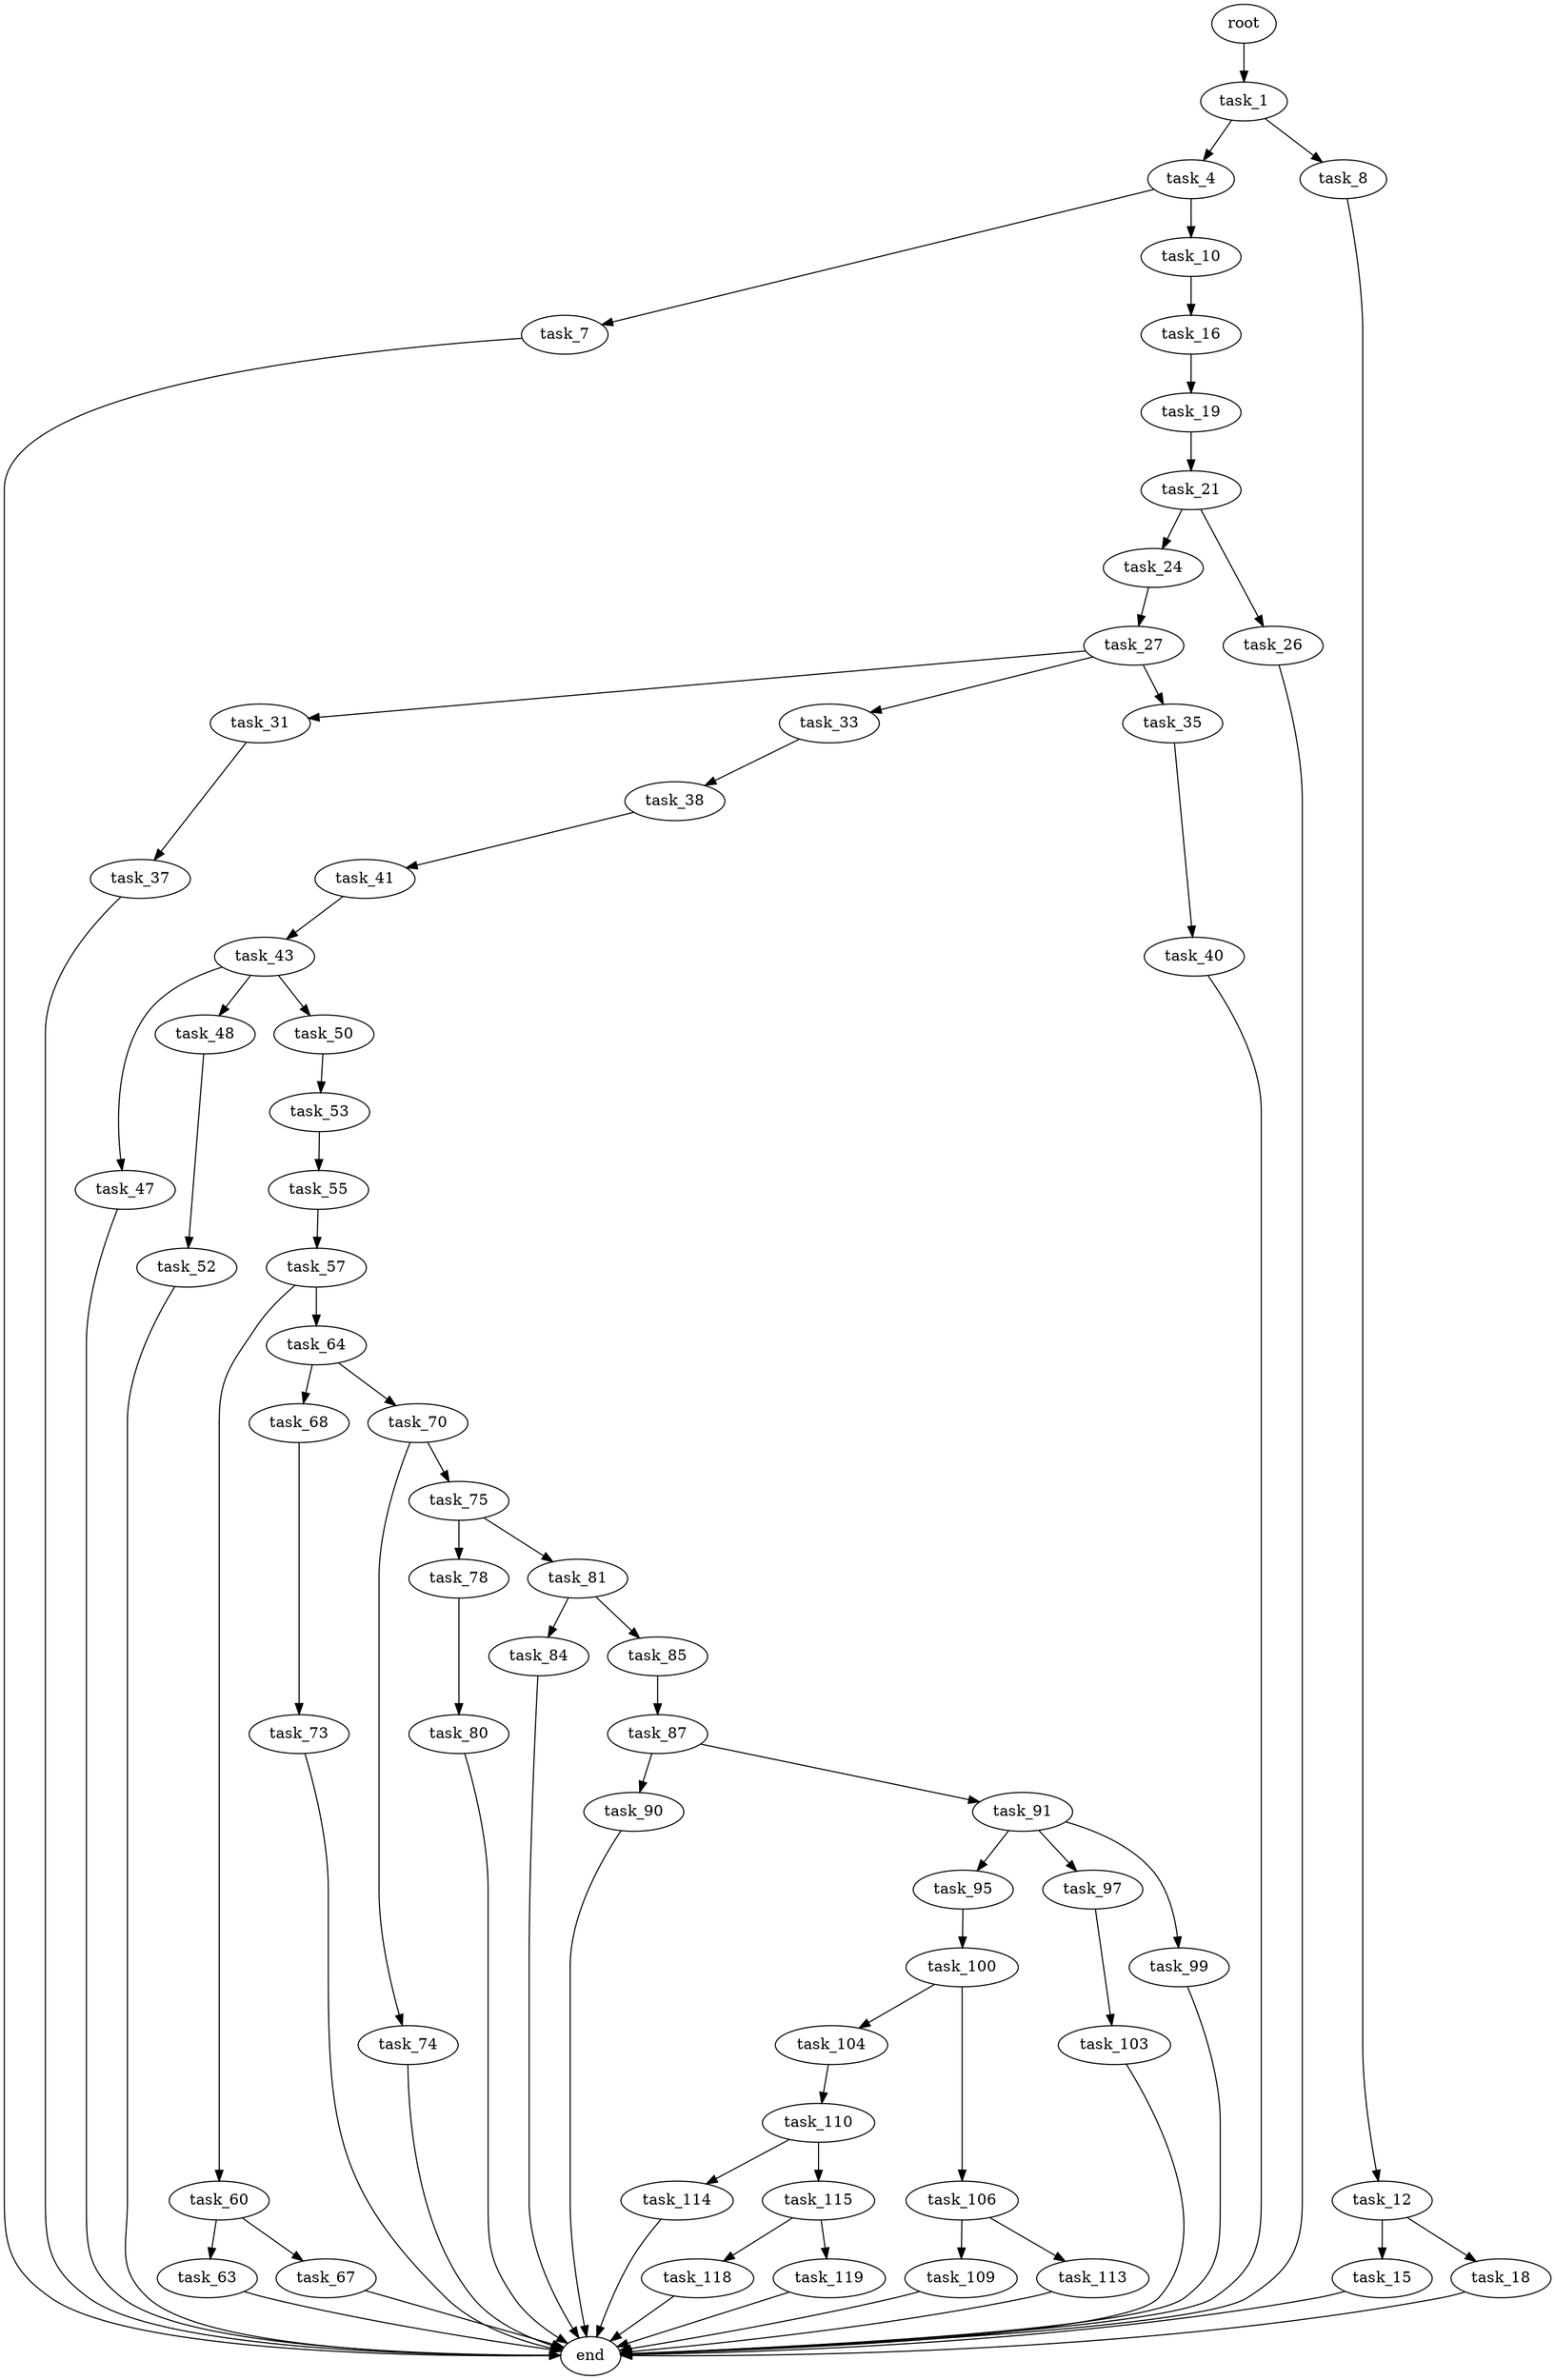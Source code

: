 digraph G {
  root [size="0.000000"];
  task_1 [size="150721930599.000000"];
  task_4 [size="2104429670.000000"];
  task_8 [size="8589934592.000000"];
  task_7 [size="1073741824000.000000"];
  task_10 [size="549755813888.000000"];
  end [size="0.000000"];
  task_12 [size="368293445632.000000"];
  task_16 [size="138606967656.000000"];
  task_15 [size="74952039580.000000"];
  task_18 [size="134217728000.000000"];
  task_19 [size="312862580680.000000"];
  task_21 [size="14942539843.000000"];
  task_24 [size="312253232245.000000"];
  task_26 [size="40310111285.000000"];
  task_27 [size="794927654.000000"];
  task_31 [size="4286012098.000000"];
  task_33 [size="4681040554.000000"];
  task_35 [size="8589934592.000000"];
  task_37 [size="16474536456.000000"];
  task_38 [size="196780906872.000000"];
  task_40 [size="4014608896.000000"];
  task_41 [size="10975293868.000000"];
  task_43 [size="28991029248.000000"];
  task_47 [size="13852025322.000000"];
  task_48 [size="24706915720.000000"];
  task_50 [size="1541120536.000000"];
  task_52 [size="1687969226.000000"];
  task_53 [size="28991029248.000000"];
  task_55 [size="763507534787.000000"];
  task_57 [size="35737932576.000000"];
  task_60 [size="309869661417.000000"];
  task_64 [size="8017459602.000000"];
  task_63 [size="1073741824000.000000"];
  task_67 [size="1073741824000.000000"];
  task_68 [size="15003157460.000000"];
  task_70 [size="8589934592.000000"];
  task_73 [size="8589934592.000000"];
  task_74 [size="160876347483.000000"];
  task_75 [size="168862534704.000000"];
  task_78 [size="549755813888.000000"];
  task_81 [size="8589934592.000000"];
  task_80 [size="1073741824000.000000"];
  task_84 [size="459178343805.000000"];
  task_85 [size="134217728000.000000"];
  task_87 [size="33375813675.000000"];
  task_90 [size="47505801225.000000"];
  task_91 [size="368293445632.000000"];
  task_95 [size="9039828233.000000"];
  task_97 [size="368293445632.000000"];
  task_99 [size="10162221850.000000"];
  task_100 [size="231928233984.000000"];
  task_103 [size="12064714075.000000"];
  task_104 [size="7776680296.000000"];
  task_106 [size="1116822883466.000000"];
  task_110 [size="76265491064.000000"];
  task_109 [size="1073741824000.000000"];
  task_113 [size="122340978084.000000"];
  task_114 [size="859541792668.000000"];
  task_115 [size="225585615996.000000"];
  task_118 [size="134217728000.000000"];
  task_119 [size="68719476736.000000"];

  root -> task_1 [size="1.000000"];
  task_1 -> task_4 [size="209715200.000000"];
  task_1 -> task_8 [size="209715200.000000"];
  task_4 -> task_7 [size="33554432.000000"];
  task_4 -> task_10 [size="33554432.000000"];
  task_8 -> task_12 [size="33554432.000000"];
  task_7 -> end [size="1.000000"];
  task_10 -> task_16 [size="536870912.000000"];
  task_12 -> task_15 [size="411041792.000000"];
  task_12 -> task_18 [size="411041792.000000"];
  task_16 -> task_19 [size="134217728.000000"];
  task_15 -> end [size="1.000000"];
  task_18 -> end [size="1.000000"];
  task_19 -> task_21 [size="536870912.000000"];
  task_21 -> task_24 [size="679477248.000000"];
  task_21 -> task_26 [size="679477248.000000"];
  task_24 -> task_27 [size="209715200.000000"];
  task_26 -> end [size="1.000000"];
  task_27 -> task_31 [size="33554432.000000"];
  task_27 -> task_33 [size="33554432.000000"];
  task_27 -> task_35 [size="33554432.000000"];
  task_31 -> task_37 [size="75497472.000000"];
  task_33 -> task_38 [size="75497472.000000"];
  task_35 -> task_40 [size="33554432.000000"];
  task_37 -> end [size="1.000000"];
  task_38 -> task_41 [size="411041792.000000"];
  task_40 -> end [size="1.000000"];
  task_41 -> task_43 [size="301989888.000000"];
  task_43 -> task_47 [size="75497472.000000"];
  task_43 -> task_48 [size="75497472.000000"];
  task_43 -> task_50 [size="75497472.000000"];
  task_47 -> end [size="1.000000"];
  task_48 -> task_52 [size="536870912.000000"];
  task_50 -> task_53 [size="33554432.000000"];
  task_52 -> end [size="1.000000"];
  task_53 -> task_55 [size="75497472.000000"];
  task_55 -> task_57 [size="838860800.000000"];
  task_57 -> task_60 [size="134217728.000000"];
  task_57 -> task_64 [size="134217728.000000"];
  task_60 -> task_63 [size="301989888.000000"];
  task_60 -> task_67 [size="301989888.000000"];
  task_64 -> task_68 [size="134217728.000000"];
  task_64 -> task_70 [size="134217728.000000"];
  task_63 -> end [size="1.000000"];
  task_67 -> end [size="1.000000"];
  task_68 -> task_73 [size="75497472.000000"];
  task_70 -> task_74 [size="33554432.000000"];
  task_70 -> task_75 [size="33554432.000000"];
  task_73 -> end [size="1.000000"];
  task_74 -> end [size="1.000000"];
  task_75 -> task_78 [size="134217728.000000"];
  task_75 -> task_81 [size="134217728.000000"];
  task_78 -> task_80 [size="536870912.000000"];
  task_81 -> task_84 [size="33554432.000000"];
  task_81 -> task_85 [size="33554432.000000"];
  task_80 -> end [size="1.000000"];
  task_84 -> end [size="1.000000"];
  task_85 -> task_87 [size="209715200.000000"];
  task_87 -> task_90 [size="679477248.000000"];
  task_87 -> task_91 [size="679477248.000000"];
  task_90 -> end [size="1.000000"];
  task_91 -> task_95 [size="411041792.000000"];
  task_91 -> task_97 [size="411041792.000000"];
  task_91 -> task_99 [size="411041792.000000"];
  task_95 -> task_100 [size="411041792.000000"];
  task_97 -> task_103 [size="411041792.000000"];
  task_99 -> end [size="1.000000"];
  task_100 -> task_104 [size="301989888.000000"];
  task_100 -> task_106 [size="301989888.000000"];
  task_103 -> end [size="1.000000"];
  task_104 -> task_110 [size="301989888.000000"];
  task_106 -> task_109 [size="679477248.000000"];
  task_106 -> task_113 [size="679477248.000000"];
  task_110 -> task_114 [size="75497472.000000"];
  task_110 -> task_115 [size="75497472.000000"];
  task_109 -> end [size="1.000000"];
  task_113 -> end [size="1.000000"];
  task_114 -> end [size="1.000000"];
  task_115 -> task_118 [size="536870912.000000"];
  task_115 -> task_119 [size="536870912.000000"];
  task_118 -> end [size="1.000000"];
  task_119 -> end [size="1.000000"];
}
